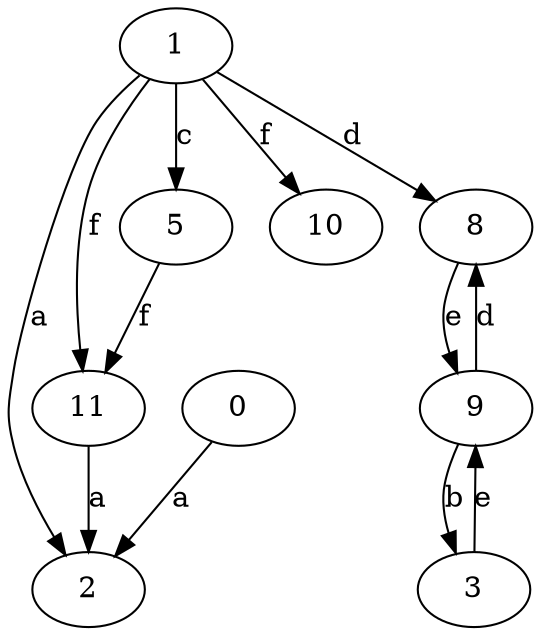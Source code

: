 strict digraph  {
1;
2;
3;
5;
8;
9;
10;
0;
11;
1 -> 2  [label=a];
1 -> 5  [label=c];
1 -> 8  [label=d];
1 -> 10  [label=f];
1 -> 11  [label=f];
3 -> 9  [label=e];
5 -> 11  [label=f];
8 -> 9  [label=e];
9 -> 3  [label=b];
9 -> 8  [label=d];
0 -> 2  [label=a];
11 -> 2  [label=a];
}
